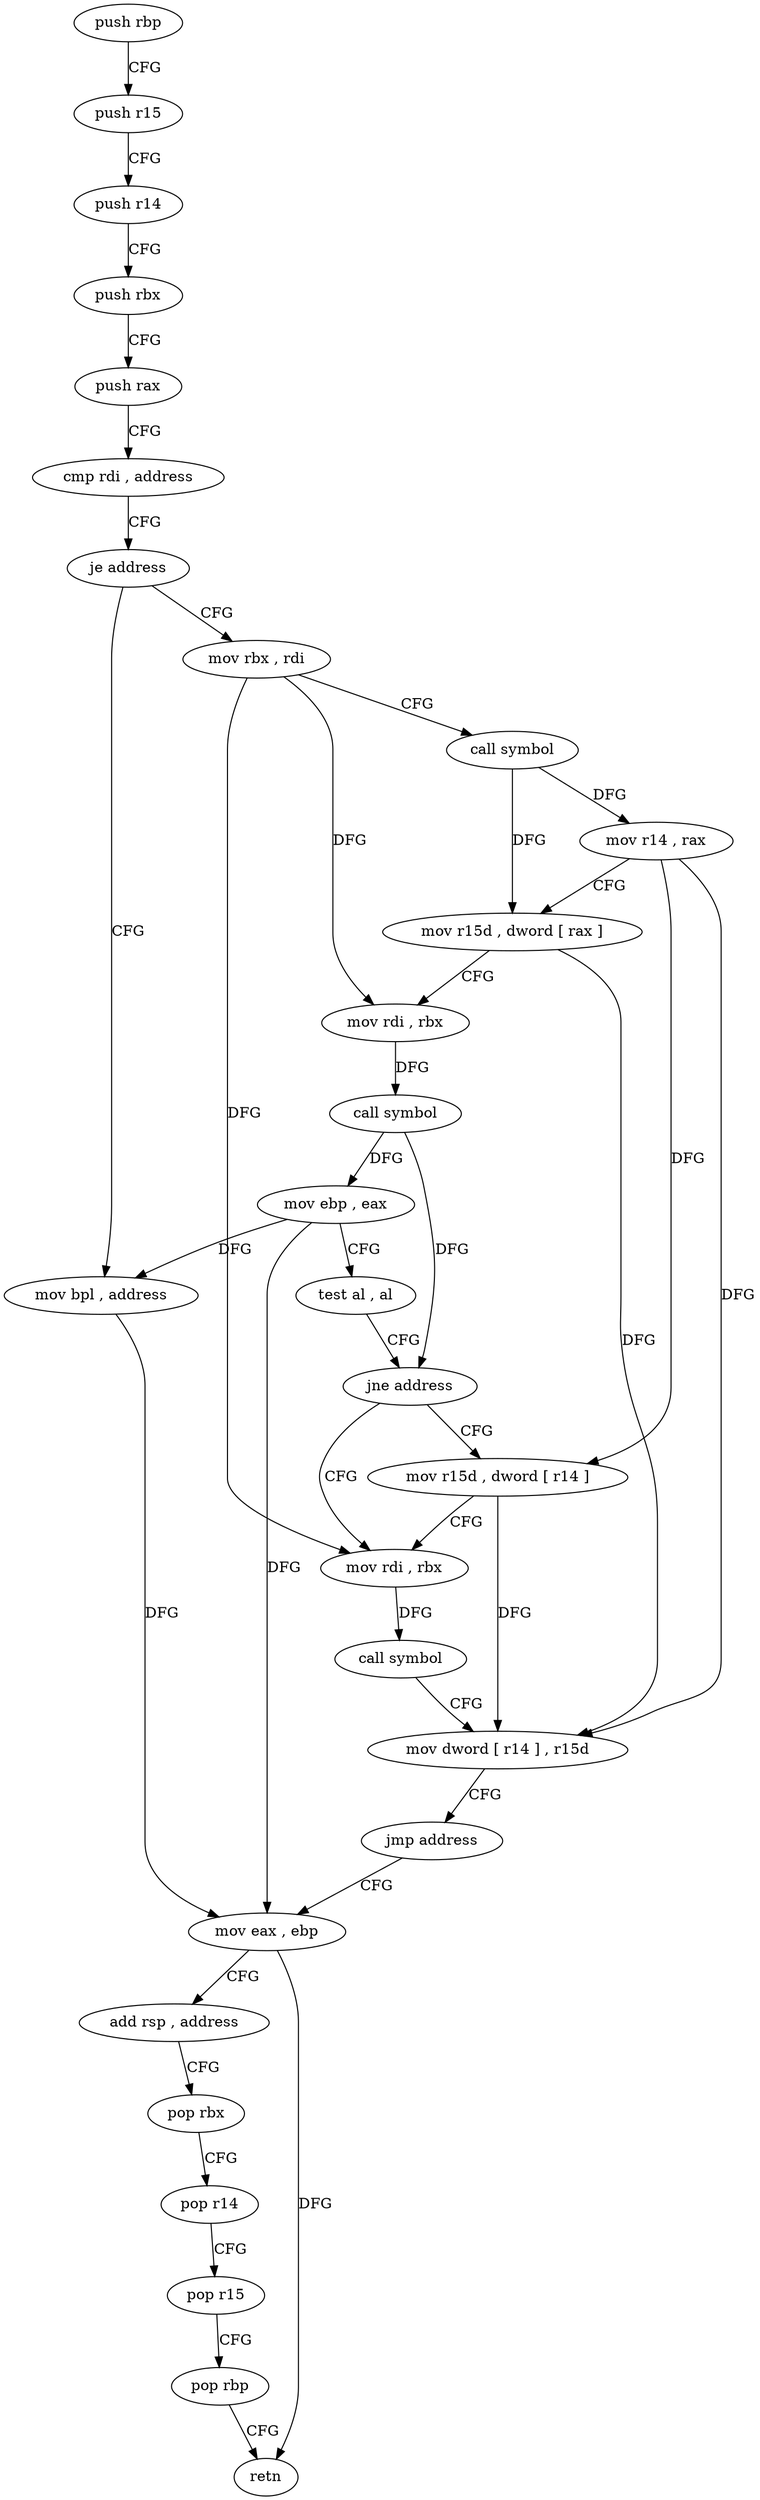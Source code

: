 digraph "func" {
"4268480" [label = "push rbp" ]
"4268481" [label = "push r15" ]
"4268483" [label = "push r14" ]
"4268485" [label = "push rbx" ]
"4268486" [label = "push rax" ]
"4268487" [label = "cmp rdi , address" ]
"4268491" [label = "je address" ]
"4268537" [label = "mov bpl , address" ]
"4268493" [label = "mov rbx , rdi" ]
"4268540" [label = "mov eax , ebp" ]
"4268496" [label = "call symbol" ]
"4268501" [label = "mov r14 , rax" ]
"4268504" [label = "mov r15d , dword [ rax ]" ]
"4268507" [label = "mov rdi , rbx" ]
"4268510" [label = "call symbol" ]
"4268515" [label = "mov ebp , eax" ]
"4268517" [label = "test al , al" ]
"4268519" [label = "jne address" ]
"4268524" [label = "mov rdi , rbx" ]
"4268521" [label = "mov r15d , dword [ r14 ]" ]
"4268527" [label = "call symbol" ]
"4268532" [label = "mov dword [ r14 ] , r15d" ]
"4268535" [label = "jmp address" ]
"4268542" [label = "add rsp , address" ]
"4268546" [label = "pop rbx" ]
"4268547" [label = "pop r14" ]
"4268549" [label = "pop r15" ]
"4268551" [label = "pop rbp" ]
"4268552" [label = "retn" ]
"4268480" -> "4268481" [ label = "CFG" ]
"4268481" -> "4268483" [ label = "CFG" ]
"4268483" -> "4268485" [ label = "CFG" ]
"4268485" -> "4268486" [ label = "CFG" ]
"4268486" -> "4268487" [ label = "CFG" ]
"4268487" -> "4268491" [ label = "CFG" ]
"4268491" -> "4268537" [ label = "CFG" ]
"4268491" -> "4268493" [ label = "CFG" ]
"4268537" -> "4268540" [ label = "DFG" ]
"4268493" -> "4268496" [ label = "CFG" ]
"4268493" -> "4268507" [ label = "DFG" ]
"4268493" -> "4268524" [ label = "DFG" ]
"4268540" -> "4268542" [ label = "CFG" ]
"4268540" -> "4268552" [ label = "DFG" ]
"4268496" -> "4268501" [ label = "DFG" ]
"4268496" -> "4268504" [ label = "DFG" ]
"4268501" -> "4268504" [ label = "CFG" ]
"4268501" -> "4268532" [ label = "DFG" ]
"4268501" -> "4268521" [ label = "DFG" ]
"4268504" -> "4268507" [ label = "CFG" ]
"4268504" -> "4268532" [ label = "DFG" ]
"4268507" -> "4268510" [ label = "DFG" ]
"4268510" -> "4268515" [ label = "DFG" ]
"4268510" -> "4268519" [ label = "DFG" ]
"4268515" -> "4268517" [ label = "CFG" ]
"4268515" -> "4268537" [ label = "DFG" ]
"4268515" -> "4268540" [ label = "DFG" ]
"4268517" -> "4268519" [ label = "CFG" ]
"4268519" -> "4268524" [ label = "CFG" ]
"4268519" -> "4268521" [ label = "CFG" ]
"4268524" -> "4268527" [ label = "DFG" ]
"4268521" -> "4268524" [ label = "CFG" ]
"4268521" -> "4268532" [ label = "DFG" ]
"4268527" -> "4268532" [ label = "CFG" ]
"4268532" -> "4268535" [ label = "CFG" ]
"4268535" -> "4268540" [ label = "CFG" ]
"4268542" -> "4268546" [ label = "CFG" ]
"4268546" -> "4268547" [ label = "CFG" ]
"4268547" -> "4268549" [ label = "CFG" ]
"4268549" -> "4268551" [ label = "CFG" ]
"4268551" -> "4268552" [ label = "CFG" ]
}
